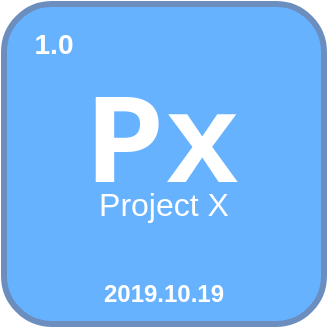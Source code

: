 <mxfile version="12.1.3" type="device" pages="1"><diagram id="dY9AojzyFixTUkzlzw4x" name="Page-1"><mxGraphModel dx="447" dy="251" grid="1" gridSize="10" guides="1" tooltips="1" connect="1" arrows="1" fold="1" page="1" pageScale="1" pageWidth="850" pageHeight="1100" math="0" shadow="0"><root><mxCell id="0"/><mxCell id="1" parent="0"/><mxCell id="D5jtEnxYbnCj9hJp_pgq-1" value="" style="whiteSpace=wrap;html=1;aspect=fixed;fillColor=#66B2FF;strokeColor=#6c8ebf;strokeWidth=3;rounded=1;" vertex="1" parent="1"><mxGeometry x="360" y="440" width="160" height="160" as="geometry"/></mxCell><mxCell id="D5jtEnxYbnCj9hJp_pgq-2" value="&lt;h1&gt;&lt;font face=&quot;Courier New&quot; style=&quot;font-size: 64px&quot; color=&quot;#ffffff&quot;&gt;Px&lt;/font&gt;&lt;/h1&gt;" style="text;html=1;strokeColor=none;fillColor=none;align=center;verticalAlign=middle;whiteSpace=wrap;rounded=0;" vertex="1" parent="1"><mxGeometry x="360" y="502" width="160" height="20" as="geometry"/></mxCell><mxCell id="D5jtEnxYbnCj9hJp_pgq-3" value="&lt;font color=&quot;#ffffff&quot;&gt;&lt;span style=&quot;font-size: 14px&quot;&gt;&lt;b&gt;1.0&lt;/b&gt;&lt;/span&gt;&lt;/font&gt;" style="text;html=1;strokeColor=none;fillColor=none;align=center;verticalAlign=middle;whiteSpace=wrap;rounded=0;" vertex="1" parent="1"><mxGeometry x="360" y="440" width="50" height="40" as="geometry"/></mxCell><mxCell id="D5jtEnxYbnCj9hJp_pgq-4" value="&lt;font color=&quot;#ffffff&quot; size=&quot;1&quot;&gt;&lt;span style=&quot;font-size: 16px&quot;&gt;Project X&lt;/span&gt;&lt;/font&gt;" style="text;html=1;strokeColor=none;fillColor=none;align=center;verticalAlign=middle;whiteSpace=wrap;rounded=0;" vertex="1" parent="1"><mxGeometry x="360" y="530" width="160" height="20" as="geometry"/></mxCell><mxCell id="D5jtEnxYbnCj9hJp_pgq-5" value="&lt;font color=&quot;#ffffff&quot; size=&quot;1&quot;&gt;&lt;b style=&quot;font-size: 12px&quot;&gt;2019.10.19&lt;/b&gt;&lt;/font&gt;" style="text;html=1;strokeColor=none;fillColor=none;align=center;verticalAlign=middle;whiteSpace=wrap;rounded=0;" vertex="1" parent="1"><mxGeometry x="360" y="570" width="160" height="30" as="geometry"/></mxCell></root></mxGraphModel></diagram></mxfile>